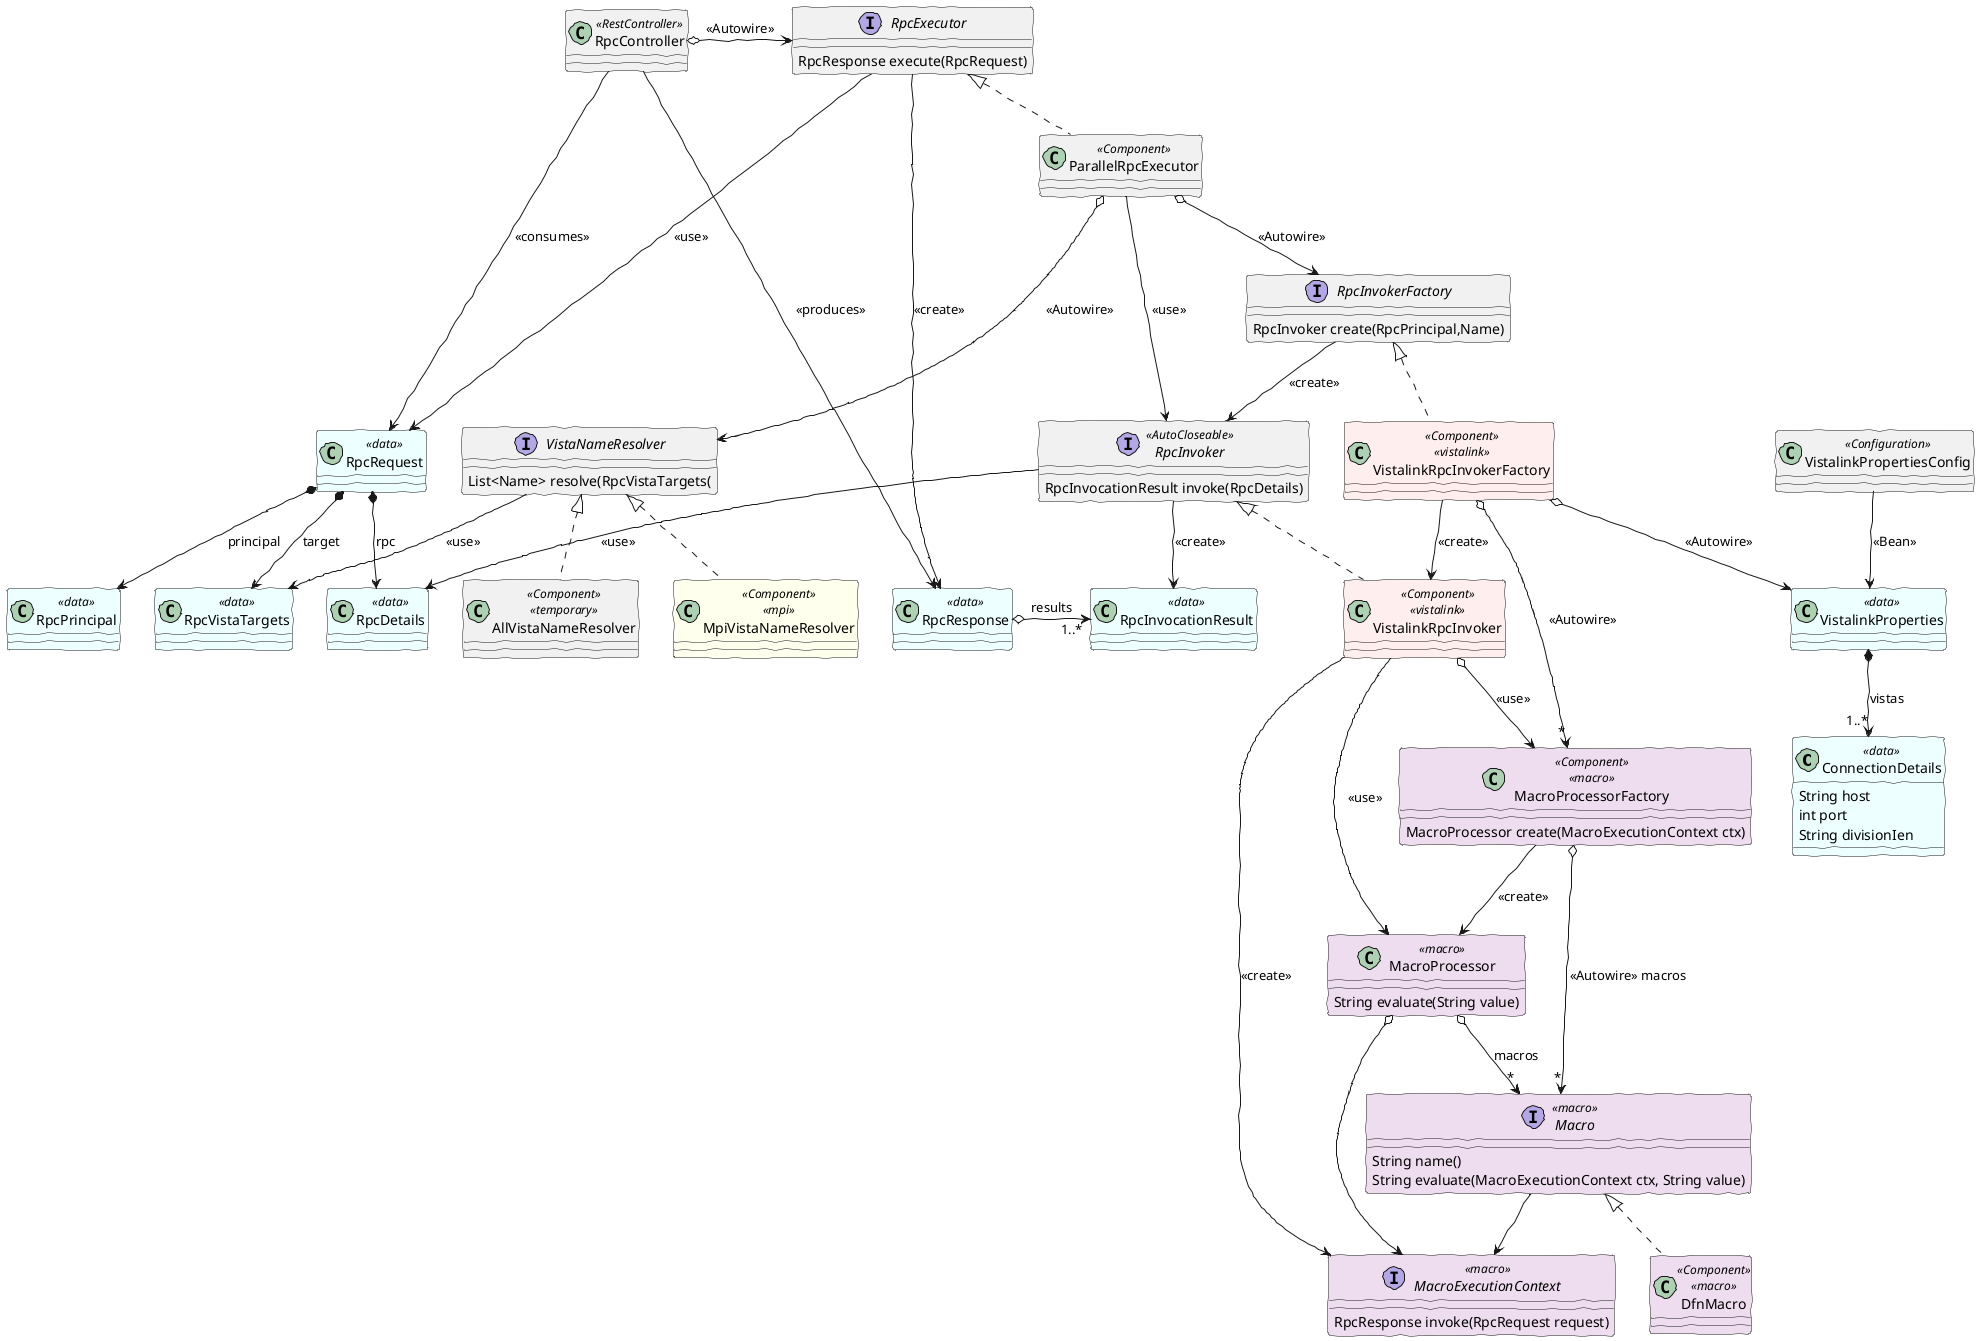 @startuml

skinparam {
 shadowing false
 handwritten true
 ClassBackgroundColor<<data>> #EFF
 ClassBackgroundColor<<vistalink>> #FEE
 ClassBackgroundColor<<future>> #DDD
 ClassBackgroundColor<<mpi>> #FFE
 ClassBackgroundColor<<macro>> #EDE
}

together {
  class ConnectionDetails <<data>> {
    String host
    int port
    String divisionIen
  }
  class VistalinkProperties <<data>>
  class VistalinkPropertiesConfig <<Configuration>>
}
VistalinkProperties *--> "1..*" ConnectionDetails: vistas
VistalinkPropertiesConfig --> VistalinkProperties: <<Bean>>

together {
  class RpcRequest <<data>>
  class RpcDetails <<data>>
  class RpcPrincipal <<data>>
  class RpcVistaTargets <<data>>
}
RpcRequest *--> RpcDetails: rpc
RpcRequest *--> RpcPrincipal: principal
RpcRequest *--> RpcVistaTargets: target

together {
  class RpcResponse <<data>>
  class RpcInvocationResult <<data>>
}
RpcResponse o-> "1..*" RpcInvocationResult: results

interface RpcInvoker <<AutoCloseable>> {
  RpcInvocationResult invoke(RpcDetails)
}
RpcInvoker --> RpcDetails: <<use>>
RpcInvoker --> RpcInvocationResult: <<create>>

interface RpcInvokerFactory {
  RpcInvoker create(RpcPrincipal,Name)
}
RpcInvokerFactory --> RpcInvoker: <<create>>

interface RpcExecutor {
  RpcResponse execute(RpcRequest)
}
RpcExecutor --> RpcRequest: <<use>>
RpcExecutor --> RpcResponse: <<create>>

class ParallelRpcExecutor <<Component>> implements RpcExecutor
ParallelRpcExecutor --> RpcInvoker: <<use>>
ParallelRpcExecutor o--> RpcInvokerFactory: <<Autowire>>
ParallelRpcExecutor o--> VistaNameResolver: <<Autowire>>

interface VistaNameResolver {
  List<Name> resolve(RpcVistaTargets(
}
VistaNameResolver --> RpcVistaTargets: <<use>>

class AllVistaNameResolver  <<Component>> <<temporary>> implements VistaNameResolver
class MpiVistaNameResolver  <<Component>> <<mpi>> implements VistaNameResolver

together {
  class VistalinkRpcInvoker  <<Component>> <<vistalink>> implements RpcInvoker
  class VistalinkRpcInvokerFactory  <<Component>> <<vistalink>> implements RpcInvokerFactory
}
together {
  class MacroProcessorFactory <<Component>> <<macro>> {
    MacroProcessor create(MacroExecutionContext ctx)
  }
  class MacroProcessor <<macro>> {
    String evaluate(String value)
  }
  interface Macro <<macro>> {
    String name()
    String evaluate(MacroExecutionContext ctx, String value)
  }
  interface MacroExecutionContext <<macro>> {
    RpcResponse invoke(RpcRequest request)
  }
  class DfnMacro <<Component>> <<macro>> implements Macro
}
MacroProcessorFactory o--> "*" Macro:<<Autowire>> macros
MacroProcessorFactory --> MacroProcessor: <<create>>
MacroProcessor o--> MacroExecutionContext
MacroProcessor o--> "*" Macro:macros
Macro --> MacroExecutionContext

VistalinkRpcInvokerFactory --> VistalinkRpcInvoker: <<create>>
VistalinkRpcInvokerFactory o--> VistalinkProperties:<<Autowire>>
VistalinkRpcInvokerFactory o--> "*" MacroProcessorFactory:<<Autowire>>
VistalinkRpcInvoker o--> MacroProcessorFactory:<<use>>
VistalinkRpcInvoker --> MacroProcessor:<<use>>
VistalinkRpcInvoker --> MacroExecutionContext:<<create>>

class RpcController <<RestController>>
RpcController o-> RpcExecutor: <<Autowire>>
RpcController -> RpcRequest: <<consumes>>
RpcController -> RpcResponse: <<produces>>
@enduml
